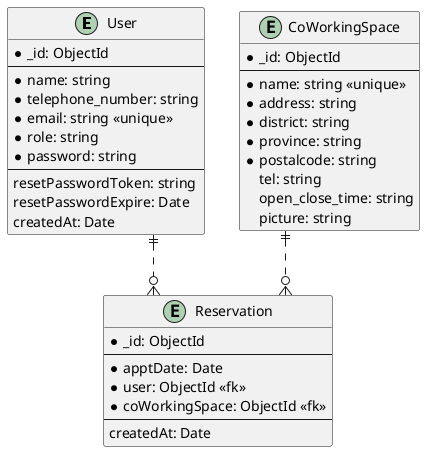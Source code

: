 @startuml ER_Diagram

skinparam Linetype ortho

entity User {
  * _id: ObjectId
  --
  * name: string
  * telephone_number: string
  * email: string <<unique>>
  * role: string 
  * password: string
  --
  resetPasswordToken: string
  resetPasswordExpire: Date
  createdAt: Date
}

entity CoWorkingSpace {
  * _id: ObjectId
  --
  * name: string <<unique>>
  * address: string
  * district: string
  * province: string
  * postalcode: string
  tel: string
  open_close_time: string
  picture: string
}

entity Reservation {
  * _id: ObjectId
  --
  * apptDate: Date
  * user: ObjectId <<fk>>
  * coWorkingSpace: ObjectId <<fk>>
  --
  createdAt: Date
}

User ||..o{ Reservation
CoWorkingSpace ||..o{ Reservation

@enduml